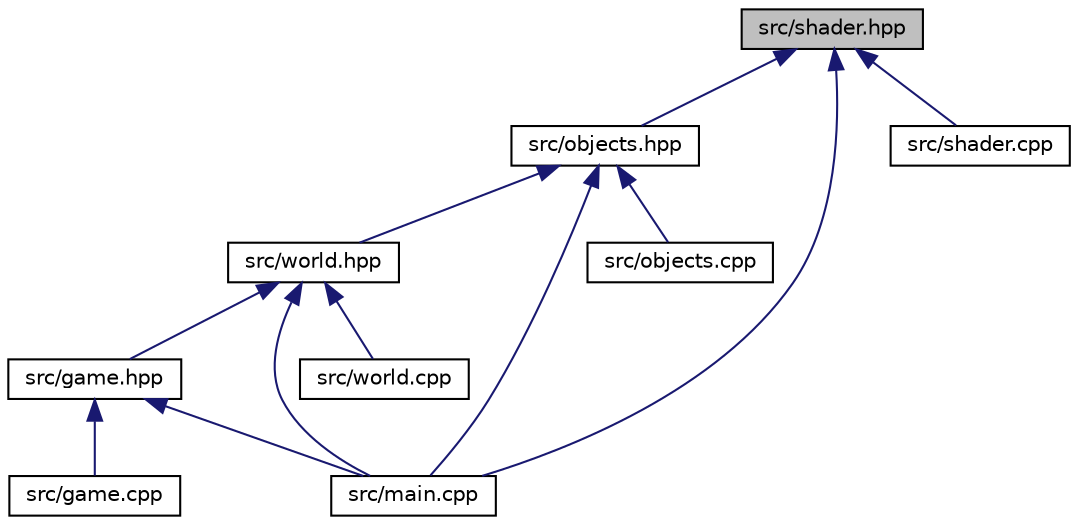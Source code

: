 digraph "src/shader.hpp"
{
  edge [fontname="Helvetica",fontsize="10",labelfontname="Helvetica",labelfontsize="10"];
  node [fontname="Helvetica",fontsize="10",shape=record];
  Node7 [label="src/shader.hpp",height=0.2,width=0.4,color="black", fillcolor="grey75", style="filled", fontcolor="black"];
  Node7 -> Node8 [dir="back",color="midnightblue",fontsize="10",style="solid",fontname="Helvetica"];
  Node8 [label="src/objects.hpp",height=0.2,width=0.4,color="black", fillcolor="white", style="filled",URL="$objects_8hpp.html"];
  Node8 -> Node9 [dir="back",color="midnightblue",fontsize="10",style="solid",fontname="Helvetica"];
  Node9 [label="src/world.hpp",height=0.2,width=0.4,color="black", fillcolor="white", style="filled",URL="$world_8hpp.html"];
  Node9 -> Node10 [dir="back",color="midnightblue",fontsize="10",style="solid",fontname="Helvetica"];
  Node10 [label="src/game.hpp",height=0.2,width=0.4,color="black", fillcolor="white", style="filled",URL="$game_8hpp.html"];
  Node10 -> Node11 [dir="back",color="midnightblue",fontsize="10",style="solid",fontname="Helvetica"];
  Node11 [label="src/game.cpp",height=0.2,width=0.4,color="black", fillcolor="white", style="filled",URL="$game_8cpp.html"];
  Node10 -> Node12 [dir="back",color="midnightblue",fontsize="10",style="solid",fontname="Helvetica"];
  Node12 [label="src/main.cpp",height=0.2,width=0.4,color="black", fillcolor="white", style="filled",URL="$main_8cpp.html"];
  Node9 -> Node12 [dir="back",color="midnightblue",fontsize="10",style="solid",fontname="Helvetica"];
  Node9 -> Node13 [dir="back",color="midnightblue",fontsize="10",style="solid",fontname="Helvetica"];
  Node13 [label="src/world.cpp",height=0.2,width=0.4,color="black", fillcolor="white", style="filled",URL="$world_8cpp.html"];
  Node8 -> Node12 [dir="back",color="midnightblue",fontsize="10",style="solid",fontname="Helvetica"];
  Node8 -> Node14 [dir="back",color="midnightblue",fontsize="10",style="solid",fontname="Helvetica"];
  Node14 [label="src/objects.cpp",height=0.2,width=0.4,color="black", fillcolor="white", style="filled",URL="$objects_8cpp.html"];
  Node7 -> Node12 [dir="back",color="midnightblue",fontsize="10",style="solid",fontname="Helvetica"];
  Node7 -> Node15 [dir="back",color="midnightblue",fontsize="10",style="solid",fontname="Helvetica"];
  Node15 [label="src/shader.cpp",height=0.2,width=0.4,color="black", fillcolor="white", style="filled",URL="$shader_8cpp.html"];
}
